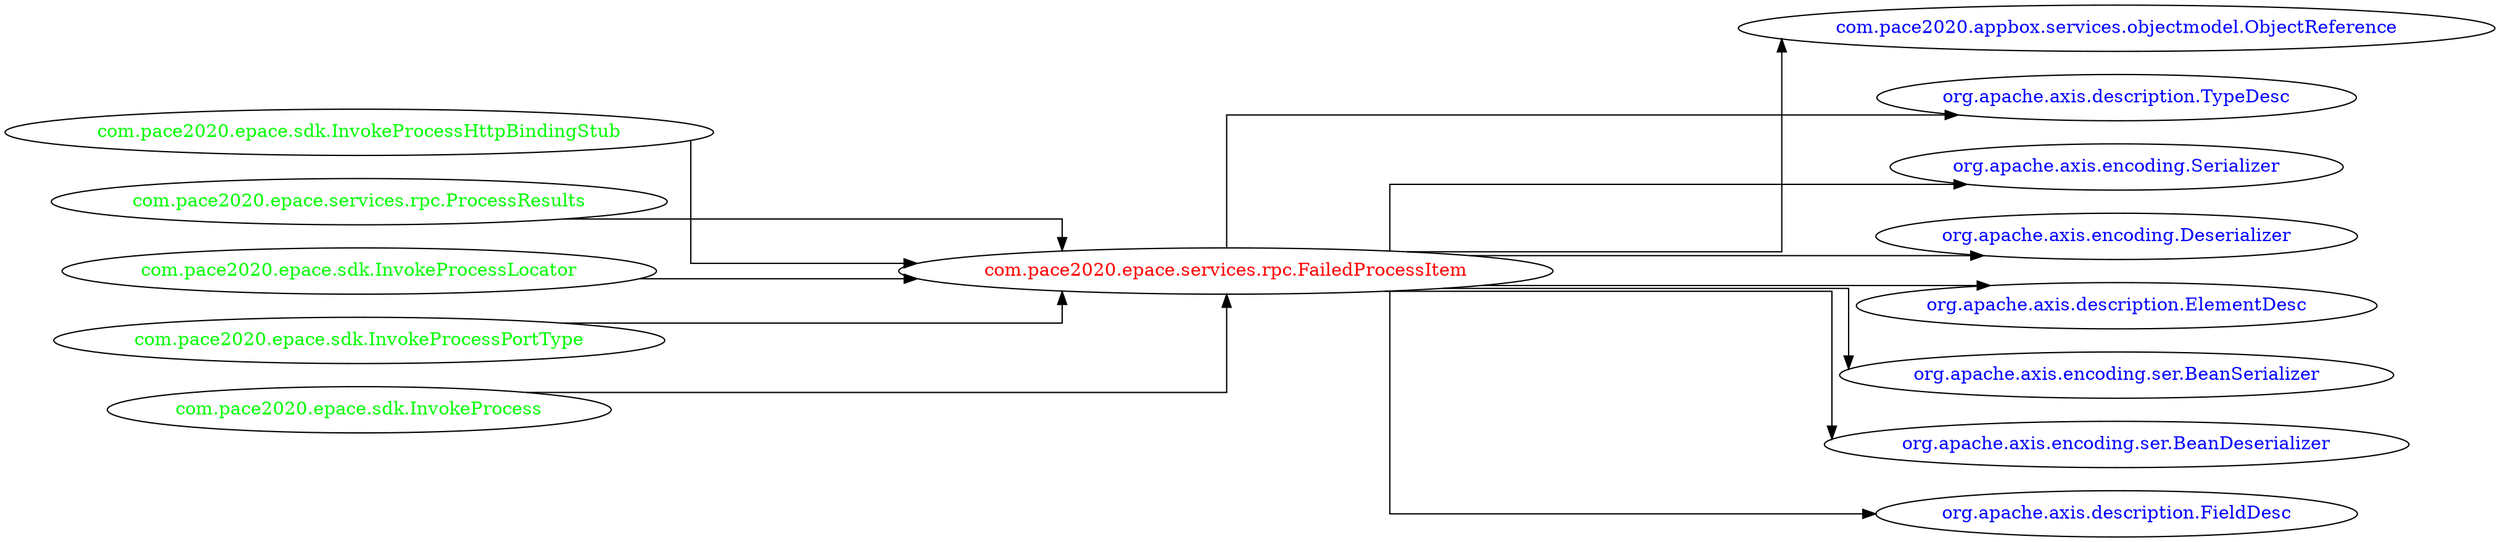 digraph dependencyGraph {
 concentrate=true;
 ranksep="2.0";
 rankdir="LR"; 
 splines="ortho";
"com.pace2020.epace.services.rpc.FailedProcessItem" [fontcolor="red"];
"com.pace2020.appbox.services.objectmodel.ObjectReference" [ fontcolor="blue" ];
"com.pace2020.epace.services.rpc.FailedProcessItem"->"com.pace2020.appbox.services.objectmodel.ObjectReference";
"org.apache.axis.description.TypeDesc" [ fontcolor="blue" ];
"com.pace2020.epace.services.rpc.FailedProcessItem"->"org.apache.axis.description.TypeDesc";
"org.apache.axis.encoding.Serializer" [ fontcolor="blue" ];
"com.pace2020.epace.services.rpc.FailedProcessItem"->"org.apache.axis.encoding.Serializer";
"org.apache.axis.encoding.Deserializer" [ fontcolor="blue" ];
"com.pace2020.epace.services.rpc.FailedProcessItem"->"org.apache.axis.encoding.Deserializer";
"org.apache.axis.description.ElementDesc" [ fontcolor="blue" ];
"com.pace2020.epace.services.rpc.FailedProcessItem"->"org.apache.axis.description.ElementDesc";
"org.apache.axis.encoding.ser.BeanSerializer" [ fontcolor="blue" ];
"com.pace2020.epace.services.rpc.FailedProcessItem"->"org.apache.axis.encoding.ser.BeanSerializer";
"org.apache.axis.encoding.ser.BeanDeserializer" [ fontcolor="blue" ];
"com.pace2020.epace.services.rpc.FailedProcessItem"->"org.apache.axis.encoding.ser.BeanDeserializer";
"org.apache.axis.description.FieldDesc" [ fontcolor="blue" ];
"com.pace2020.epace.services.rpc.FailedProcessItem"->"org.apache.axis.description.FieldDesc";
"com.pace2020.epace.sdk.InvokeProcessHttpBindingStub" [ fontcolor="green" ];
"com.pace2020.epace.sdk.InvokeProcessHttpBindingStub"->"com.pace2020.epace.services.rpc.FailedProcessItem";
"com.pace2020.epace.services.rpc.ProcessResults" [ fontcolor="green" ];
"com.pace2020.epace.services.rpc.ProcessResults"->"com.pace2020.epace.services.rpc.FailedProcessItem";
"com.pace2020.epace.sdk.InvokeProcessLocator" [ fontcolor="green" ];
"com.pace2020.epace.sdk.InvokeProcessLocator"->"com.pace2020.epace.services.rpc.FailedProcessItem";
"com.pace2020.epace.sdk.InvokeProcessPortType" [ fontcolor="green" ];
"com.pace2020.epace.sdk.InvokeProcessPortType"->"com.pace2020.epace.services.rpc.FailedProcessItem";
"com.pace2020.epace.sdk.InvokeProcess" [ fontcolor="green" ];
"com.pace2020.epace.sdk.InvokeProcess"->"com.pace2020.epace.services.rpc.FailedProcessItem";
}